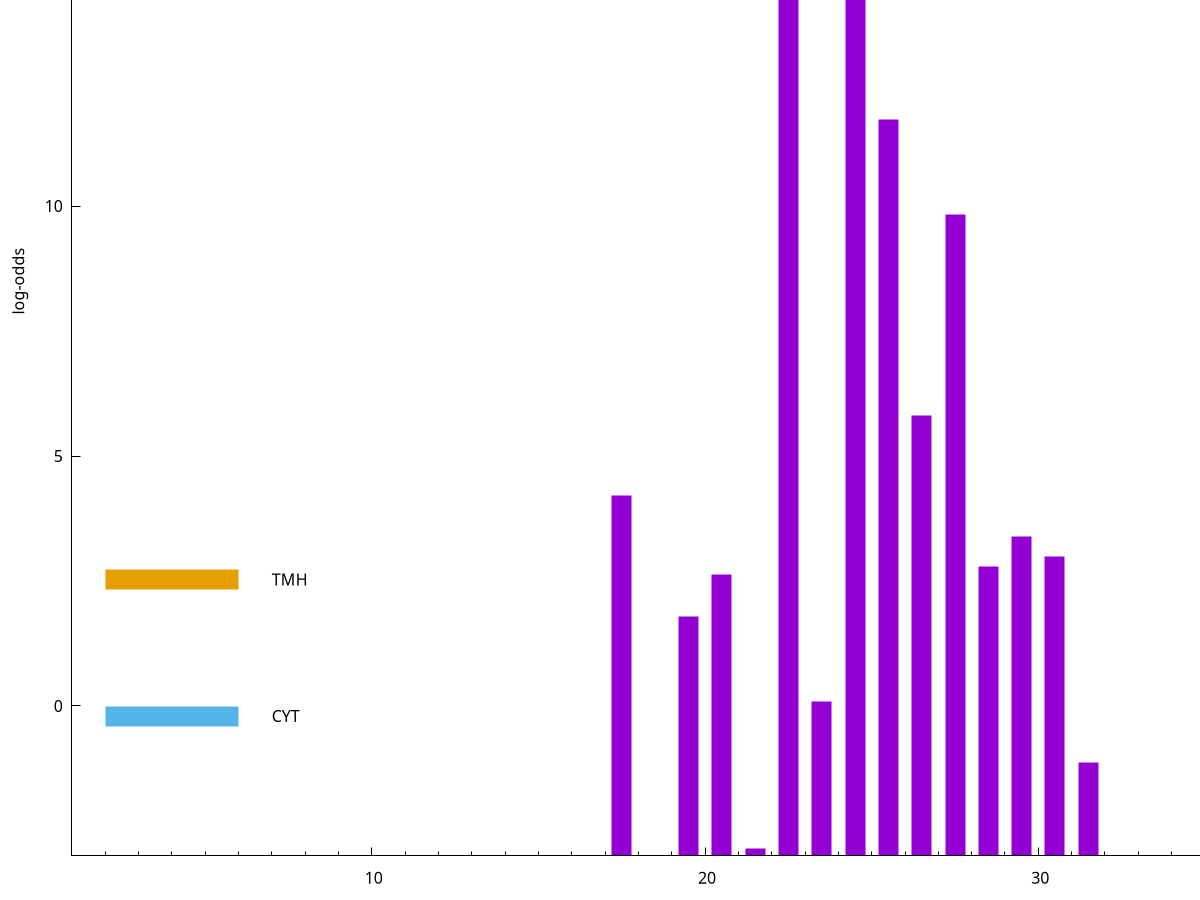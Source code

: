 set title "LipoP predictions for SRR5666496.gff"
set size 2., 1.4
set xrange [1:70] 
set mxtics 10
set yrange [-3:20]
set y2range [0:23]
set ylabel "log-odds"
set term postscript eps color solid "Helvetica" 30
set output "SRR5666496.gff1.eps"
set arrow from 2,18.9276 to 6,18.9276 nohead lt 1 lw 20
set label "SpI" at 7,18.9276
set arrow from 2,2.53064 to 6,2.53064 nohead lt 4 lw 20
set label "TMH" at 7,2.53064
set arrow from 2,-0.200913 to 6,-0.200913 nohead lt 3 lw 20
set label "CYT" at 7,-0.200913
set arrow from 2,18.9276 to 6,18.9276 nohead lt 1 lw 20
set label "SpI" at 7,18.9276
# NOTE: The scores below are the log-odds scores with the threshold
# NOTE: subtracted (a hack to make gnuplot make the histogram all
# NOTE: look nice).
plot "-" axes x1y2 title "" with impulses lt 1 lw 20
22.500000 21.824100
24.500000 17.876800
25.500000 14.725700
27.500000 12.835980
26.500000 8.806940
17.500000 7.207930
29.500000 6.397300
30.500000 5.988940
28.500000 5.784780
20.500000 5.625980
19.500000 4.790020
23.500000 3.081638
31.500000 1.863470
21.500000 0.138540
e
exit
